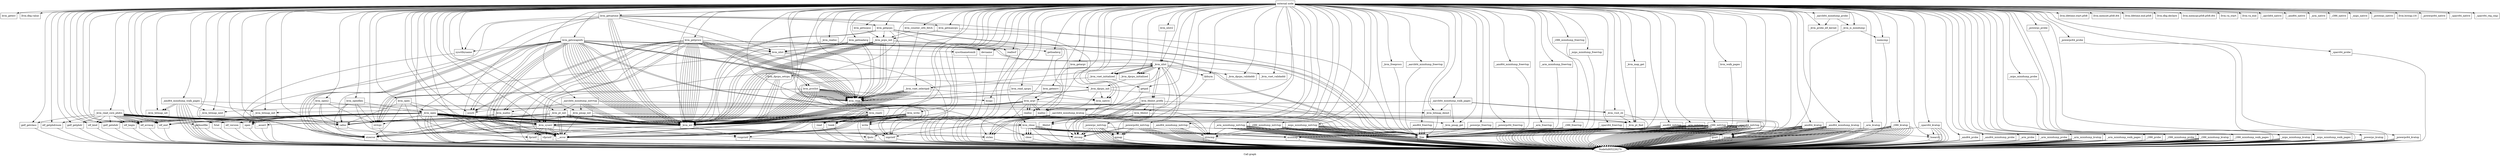 digraph "Call graph" {
	label="Call graph";

	Node0x805226240 [shape=record,label="{external node}"];
	Node0x805226240 -> Node0x8052262d0;
	Node0x805226240 -> Node0x805226330;
	Node0x805226240 -> Node0x805226390;
	Node0x805226240 -> Node0x8052263f0;
	Node0x805226240 -> Node0x805226450;
	Node0x805226240 -> Node0x8052264b0;
	Node0x805226240 -> Node0x805226510;
	Node0x805226240 -> Node0x805226b70;
	Node0x805226240 -> Node0x805226bd0;
	Node0x805226240 -> Node0x8052265d0;
	Node0x805226240 -> Node0x805226630;
	Node0x805226240 -> Node0x8052266f0;
	Node0x805226240 -> Node0x8052267b0;
	Node0x805226240 -> Node0x805226810;
	Node0x805226240 -> Node0x805226870;
	Node0x805226240 -> Node0x8052268d0;
	Node0x805226240 -> Node0x805226930;
	Node0x805226240 -> Node0x805226990;
	Node0x805226240 -> Node0x8052269f0;
	Node0x805226240 -> Node0x805226a50;
	Node0x805226240 -> Node0x805226ab0;
	Node0x805226240 -> Node0x805226b10;
	Node0x805226240 -> Node0x805226d50;
	Node0x805226240 -> Node0x805226c30;
	Node0x805226240 -> Node0x805226c90;
	Node0x805226240 -> Node0x805226cf0;
	Node0x805226240 -> Node0x805226db0;
	Node0x805226240 -> Node0x805226e10;
	Node0x805226240 -> Node0x805226e70;
	Node0x805226240 -> Node0x805226ed0;
	Node0x805226240 -> Node0x805226f90;
	Node0x805226240 -> Node0x805226ff0;
	Node0x805226240 -> Node0x805227050;
	Node0x805226240 -> Node0x8052270b0;
	Node0x805226240 -> Node0x805227110;
	Node0x805226240 -> Node0x805227170;
	Node0x805226240 -> Node0x8052271d0;
	Node0x805226240 -> Node0x805227230;
	Node0x805226240 -> Node0x805227290;
	Node0x805226240 -> Node0x8052272f0;
	Node0x805226240 -> Node0x805227350;
	Node0x805226240 -> Node0x805227470;
	Node0x805226240 -> Node0x8052274d0;
	Node0x805226240 -> Node0x805227530;
	Node0x805226240 -> Node0x805227710;
	Node0x805226240 -> Node0x805227590;
	Node0x805226240 -> Node0x8052275f0;
	Node0x805226240 -> Node0x805227650;
	Node0x805226240 -> Node0x8052276b0;
	Node0x805226240 -> Node0x805227770;
	Node0x805226240 -> Node0x805227410;
	Node0x805226240 -> Node0x805227830;
	Node0x805226240 -> Node0x8052273b0;
	Node0x805226240 -> Node0x805227890;
	Node0x805226240 -> Node0x8052278f0;
	Node0x805226240 -> Node0x8052279b0;
	Node0x805226240 -> Node0x805227a10;
	Node0x805226240 -> Node0x805227a70;
	Node0x805226240 -> Node0x805227ad0;
	Node0x805226240 -> Node0x805226690;
	Node0x805226240 -> Node0x805227c50;
	Node0x805226240 -> Node0x805227b30;
	Node0x805226240 -> Node0x805227b90;
	Node0x805226240 -> Node0x805227bf0;
	Node0x805226240 -> Node0x805227cb0;
	Node0x805226240 -> Node0x805226750;
	Node0x805226240 -> Node0x805227d10;
	Node0x805226240 -> Node0x805227d70;
	Node0x805226240 -> Node0x805227dd0;
	Node0x805226240 -> Node0x805227e30;
	Node0x805226240 -> Node0x805227e90;
	Node0x805226240 -> Node0x805227ef0;
	Node0x805226240 -> Node0x805227f50;
	Node0x805226240 -> Node0x805227fb0;
	Node0x805226240 -> Node0x805228010;
	Node0x805226240 -> Node0x805228070;
	Node0x805226240 -> Node0x8052280d0;
	Node0x805226240 -> Node0x805228130;
	Node0x805226240 -> Node0x805228190;
	Node0x805226240 -> Node0x8052281f0;
	Node0x805226240 -> Node0x805228250;
	Node0x805226240 -> Node0x8052282b0;
	Node0x805226240 -> Node0x805226f30;
	Node0x805226240 -> Node0x805228430;
	Node0x805226240 -> Node0x8052284f0;
	Node0x805226240 -> Node0x805228550;
	Node0x805226240 -> Node0x8052285b0;
	Node0x805226240 -> Node0x805228610;
	Node0x805226240 -> Node0x805228670;
	Node0x805226240 -> Node0x8052286d0;
	Node0x805226240 -> Node0x805228730;
	Node0x805226240 -> Node0x805228790;
	Node0x805226240 -> Node0x805228850;
	Node0x805226240 -> Node0x8052288b0;
	Node0x805226240 -> Node0x805228910;
	Node0x805226240 -> Node0x805228970;
	Node0x805226240 -> Node0x805228a30;
	Node0x805226240 -> Node0x805228a90;
	Node0x805226240 -> Node0x805228af0;
	Node0x805226240 -> Node0x805228370;
	Node0x805226240 -> Node0x805228b50;
	Node0x805226240 -> Node0x805228490;
	Node0x805226240 -> Node0x805228bb0;
	Node0x805226240 -> Node0x805228c10;
	Node0x805226240 -> Node0x805228c70;
	Node0x805226240 -> Node0x805228cd0;
	Node0x805226240 -> Node0x805228d30;
	Node0x805226240 -> Node0x805228d90;
	Node0x805226240 -> Node0x805228df0;
	Node0x805226240 -> Node0x805228e50;
	Node0x805226240 -> Node0x805228eb0;
	Node0x805226240 -> Node0x805228f10;
	Node0x805226240 -> Node0x805228f70;
	Node0x805226240 -> Node0x805228fd0;
	Node0x805226240 -> Node0x80529a030;
	Node0x805226240 -> Node0x80529a090;
	Node0x805226240 -> Node0x80529a0f0;
	Node0x805226240 -> Node0x80529a150;
	Node0x805226240 -> Node0x80529a1b0;
	Node0x805226240 -> Node0x80529a210;
	Node0x805226240 -> Node0x80529a270;
	Node0x805226240 -> Node0x80529a2d0;
	Node0x805226240 -> Node0x80529a330;
	Node0x805226240 -> Node0x80529a390;
	Node0x805226240 -> Node0x80529a3f0;
	Node0x805226240 -> Node0x80529a450;
	Node0x805226240 -> Node0x80529a4b0;
	Node0x805226240 -> Node0x80529a510;
	Node0x805226240 -> Node0x80529a570;
	Node0x805226240 -> Node0x80529a5d0;
	Node0x805226240 -> Node0x80529a630;
	Node0x805226240 -> Node0x80529a690;
	Node0x805226240 -> Node0x80529a6f0;
	Node0x805226240 -> Node0x80529a750;
	Node0x805226240 -> Node0x80529a7b0;
	Node0x805226240 -> Node0x80529a810;
	Node0x805226240 -> Node0x80529a870;
	Node0x805226240 -> Node0x80529a8d0;
	Node0x805226240 -> Node0x80529a930;
	Node0x805226240 -> Node0x80529a990;
	Node0x805226240 -> Node0x80529a9f0;
	Node0x805226240 -> Node0x80529aa50;
	Node0x805226240 -> Node0x80529aab0;
	Node0x805226240 -> Node0x80529ab10;
	Node0x805226240 -> Node0x80529ab70;
	Node0x805226240 -> Node0x80529abd0;
	Node0x805226240 -> Node0x80529ac30;
	Node0x805226240 -> Node0x80529ac90;
	Node0x805226240 -> Node0x80529acf0;
	Node0x805226240 -> Node0x80529ad50;
	Node0x805226240 -> Node0x80529adb0;
	Node0x805226240 -> Node0x80529ae10;
	Node0x805226240 -> Node0x80529ae70;
	Node0x805226240 -> Node0x80529aed0;
	Node0x805226240 -> Node0x80529af30;
	Node0x805226240 -> Node0x80529af90;
	Node0x805226240 -> Node0x80529aff0;
	Node0x805226240 -> Node0x80529b110;
	Node0x805226240 -> Node0x80529b170;
	Node0x805226240 -> Node0x80529b1d0;
	Node0x805226240 -> Node0x80529b230;
	Node0x805226240 -> Node0x80529b0b0;
	Node0x805226240 -> Node0x80529b050;
	Node0x8052262d0 [shape=record,label="{kvm_geterr}"];
	Node0x805226330 [shape=record,label="{llvm.dbg.value}"];
	Node0x805226390 [shape=record,label="{kvm_openfiles}"];
	Node0x805226390 -> Node0x8052263f0;
	Node0x805226390 -> Node0x805226450;
	Node0x805226390 -> Node0x8052264b0;
	Node0x805226390 -> Node0x805226510;
	Node0x805226390 -> Node0x805226570;
	Node0x8052263f0 [shape=record,label="{calloc}"];
	Node0x8052263f0 -> Node0x805226270;
	Node0x805226450 [shape=record,label="{__error}"];
	Node0x805226450 -> Node0x805226270;
	Node0x8052264b0 [shape=record,label="{strerror}"];
	Node0x8052264b0 -> Node0x805226270;
	Node0x805226510 [shape=record,label="{strlcpy}"];
	Node0x805226510 -> Node0x805226270;
	Node0x805226570 [shape=record,label="{_kvm_open}"];
	Node0x805226570 -> Node0x8052265d0;
	Node0x805226570 -> Node0x805226630;
	Node0x805226570 -> Node0x805226690;
	Node0x805226570 -> Node0x805226690;
	Node0x805226570 -> Node0x8052266f0;
	Node0x805226570 -> Node0x805226750;
	Node0x805226570 -> Node0x8052267b0;
	Node0x805226570 -> Node0x805226750;
	Node0x805226570 -> Node0x805226450;
	Node0x805226570 -> Node0x805226750;
	Node0x805226570 -> Node0x805226810;
	Node0x805226570 -> Node0x8052266f0;
	Node0x805226570 -> Node0x805226810;
	Node0x805226570 -> Node0x8052266f0;
	Node0x805226570 -> Node0x805226750;
	Node0x805226570 -> Node0x8052266f0;
	Node0x805226570 -> Node0x805226750;
	Node0x805226570 -> Node0x805226870;
	Node0x805226570 -> Node0x805226690;
	Node0x805226570 -> Node0x8052268d0;
	Node0x805226570 -> Node0x805226930;
	Node0x805226570 -> Node0x805226690;
	Node0x805226570 -> Node0x805226990;
	Node0x805226570 -> Node0x805226690;
	Node0x805226570 -> Node0x8052269f0;
	Node0x805226570 -> Node0x805226930;
	Node0x805226570 -> Node0x805226690;
	Node0x805226570 -> Node0x805226a50;
	Node0x805226570 -> Node0x805226a50;
	Node0x805226570 -> Node0x805226690;
	Node0x805226570 -> Node0x805226ab0;
	Node0x805226570 -> Node0x805226ab0;
	Node0x805226570 -> Node0x805226270;
	Node0x805226570 -> Node0x805226690;
	Node0x805226570 -> Node0x805226270;
	Node0x805226570 -> Node0x805226690;
	Node0x805226570 -> Node0x805226270;
	Node0x805226570 -> Node0x805226510;
	Node0x805226570 -> Node0x805226b10;
	Node0x805226b70 [shape=record,label="{llvm.lifetime.start.p0i8}"];
	Node0x805226bd0 [shape=record,label="{llvm.memset.p0i8.i64}"];
	Node0x8052265d0 [shape=record,label="{getbootfile}"];
	Node0x8052265d0 -> Node0x805226270;
	Node0x805226630 [shape=record,label="{strlen}"];
	Node0x805226630 -> Node0x805226270;
	Node0x8052266f0 [shape=record,label="{open}"];
	Node0x8052266f0 -> Node0x805226270;
	Node0x8052267b0 [shape=record,label="{fstat}"];
	Node0x8052267b0 -> Node0x805226270;
	Node0x805226810 [shape=record,label="{strcmp}"];
	Node0x805226810 -> Node0x805226270;
	Node0x805226870 [shape=record,label="{elf_version}"];
	Node0x805226870 -> Node0x805226270;
	Node0x8052268d0 [shape=record,label="{elf_begin}"];
	Node0x8052268d0 -> Node0x805226270;
	Node0x805226930 [shape=record,label="{elf_errmsg}"];
	Node0x805226930 -> Node0x805226270;
	Node0x805226990 [shape=record,label="{elf_kind}"];
	Node0x805226990 -> Node0x805226270;
	Node0x8052269f0 [shape=record,label="{gelf_getehdr}"];
	Node0x8052269f0 -> Node0x805226270;
	Node0x805226a50 [shape=record,label="{elf_end}"];
	Node0x805226a50 -> Node0x805226270;
	Node0x805226ab0 [shape=record,label="{strncmp}"];
	Node0x805226ab0 -> Node0x805226270;
	Node0x805226b10 [shape=record,label="{kvm_close}"];
	Node0x805226b10 -> Node0x805226450;
	Node0x805226b10 -> Node0x805226270;
	Node0x805226b10 -> Node0x805226c30;
	Node0x805226b10 -> Node0x805226c30;
	Node0x805226b10 -> Node0x805226c30;
	Node0x805226b10 -> Node0x805226c90;
	Node0x805226b10 -> Node0x805226c90;
	Node0x805226b10 -> Node0x805226c90;
	Node0x805226b10 -> Node0x805226c90;
	Node0x805226b10 -> Node0x805226c90;
	Node0x805226b10 -> Node0x805226c90;
	Node0x805226b10 -> Node0x805226cf0;
	Node0x805226b10 -> Node0x805226c90;
	Node0x805226d50 [shape=record,label="{llvm.lifetime.end.p0i8}"];
	Node0x805226c30 [shape=record,label="{close}"];
	Node0x805226c30 -> Node0x805226270;
	Node0x805226c90 [shape=record,label="{free}"];
	Node0x805226c90 -> Node0x805226270;
	Node0x805226cf0 [shape=record,label="{munmap}"];
	Node0x805226cf0 -> Node0x805226270;
	Node0x805226db0 [shape=record,label="{kvm_open}"];
	Node0x805226db0 -> Node0x8052263f0;
	Node0x805226db0 -> Node0x805226450;
	Node0x805226db0 -> Node0x8052264b0;
	Node0x805226db0 -> Node0x805226e10;
	Node0x805226db0 -> Node0x805226570;
	Node0x805226e10 [shape=record,label="{fprintf}"];
	Node0x805226e10 -> Node0x805226270;
	Node0x805226e70 [shape=record,label="{kvm_open2}"];
	Node0x805226e70 -> Node0x8052263f0;
	Node0x805226e70 -> Node0x805226450;
	Node0x805226e70 -> Node0x8052264b0;
	Node0x805226e70 -> Node0x805226510;
	Node0x805226e70 -> Node0x805226570;
	Node0x805226ed0 [shape=record,label="{kvm_nlist2}"];
	Node0x805226ed0 -> Node0x805226f30;
	Node0x805226f90 [shape=record,label="{kvm_nlist}"];
	Node0x805226f90 -> Node0x805226270;
	Node0x805226f90 -> Node0x805226690;
	Node0x805226f90 -> Node0x8052263f0;
	Node0x805226f90 -> Node0x805226f30;
	Node0x805226ff0 [shape=record,label="{kvm_native}"];
	Node0x805226ff0 -> Node0x805226270;
	Node0x8052277d0 [shape=record,label="{_kvm_pcpu_init}"];
	Node0x8052277d0 -> Node0x805226f90;
	Node0x8052277d0 -> Node0x805226690;
	Node0x8052277d0 -> Node0x805226690;
	Node0x8052277d0 -> Node0x805227050;
	Node0x8052277d0 -> Node0x805226690;
	Node0x8052277d0 -> Node0x805226690;
	Node0x8052277d0 -> Node0x805227050;
	Node0x8052277d0 -> Node0x805226690;
	Node0x8052277d0 -> Node0x805227830;
	Node0x8052277d0 -> Node0x805226690;
	Node0x8052277d0 -> Node0x805227050;
	Node0x8052277d0 -> Node0x805226690;
	Node0x8052277d0 -> Node0x805226c90;
	Node0x805227050 [shape=record,label="{kvm_read}"];
	Node0x805227050 -> Node0x8052270b0;
	Node0x8052270b0 [shape=record,label="{kvm_read2}"];
	Node0x8052270b0 -> Node0x805226450;
	Node0x8052270b0 -> Node0x805227110;
	Node0x8052270b0 -> Node0x805226450;
	Node0x8052270b0 -> Node0x805226690;
	Node0x8052270b0 -> Node0x805227170;
	Node0x8052270b0 -> Node0x805226750;
	Node0x8052270b0 -> Node0x805226690;
	Node0x8052270b0 -> Node0x805226270;
	Node0x8052270b0 -> Node0x805226450;
	Node0x8052270b0 -> Node0x805227110;
	Node0x8052270b0 -> Node0x805226450;
	Node0x8052270b0 -> Node0x805226750;
	Node0x8052270b0 -> Node0x805227170;
	Node0x8052270b0 -> Node0x805226750;
	Node0x805227110 [shape=record,label="{lseek}"];
	Node0x805227110 -> Node0x805226270;
	Node0x805227170 [shape=record,label="{read}"];
	Node0x805227170 -> Node0x805226270;
	Node0x8052271d0 [shape=record,label="{kvm_write}"];
	Node0x8052271d0 -> Node0x805226690;
	Node0x8052271d0 -> Node0x805226450;
	Node0x8052271d0 -> Node0x805227110;
	Node0x8052271d0 -> Node0x805226450;
	Node0x8052271d0 -> Node0x805226690;
	Node0x8052271d0 -> Node0x805227230;
	Node0x8052271d0 -> Node0x805226750;
	Node0x8052271d0 -> Node0x805226690;
	Node0x8052271d0 -> Node0x805226270;
	Node0x8052271d0 -> Node0x805226450;
	Node0x8052271d0 -> Node0x805227110;
	Node0x8052271d0 -> Node0x805226450;
	Node0x8052271d0 -> Node0x805226750;
	Node0x8052271d0 -> Node0x805227230;
	Node0x8052271d0 -> Node0x805226750;
	Node0x805227230 [shape=record,label="{write}"];
	Node0x805227230 -> Node0x805226270;
	Node0x805227290 [shape=record,label="{kvm_walk_pages}"];
	Node0x805227290 -> Node0x805226270;
	Node0x8052272f0 [shape=record,label="{kvm_getcptime}"];
	Node0x8052272f0 -> Node0x805227350;
	Node0x8052272f0 -> Node0x805226450;
	Node0x8052272f0 -> Node0x8052264b0;
	Node0x8052272f0 -> Node0x805226690;
	Node0x8052272f0 -> Node0x805226690;
	Node0x8052272f0 -> Node0x805226270;
	Node0x8052272f0 -> Node0x805226690;
	Node0x8052272f0 -> Node0x805226f90;
	Node0x8052272f0 -> Node0x805227050;
	Node0x8052272f0 -> Node0x805226690;
	Node0x8052272f0 -> Node0x8052273b0;
	Node0x8052272f0 -> Node0x805227410;
	Node0x8052272f0 -> Node0x805226c90;
	Node0x805227350 [shape=record,label="{sysctlbyname}"];
	Node0x805227350 -> Node0x805226270;
	Node0x805227470 [shape=record,label="{kvm_getloadavg}"];
	Node0x805227470 -> Node0x8052274d0;
	Node0x805227470 -> Node0x805226270;
	Node0x805227470 -> Node0x805226690;
	Node0x805227470 -> Node0x805226f90;
	Node0x805227470 -> Node0x805226690;
	Node0x805227470 -> Node0x805227050;
	Node0x805227470 -> Node0x805226690;
	Node0x805227470 -> Node0x805227050;
	Node0x8052274d0 [shape=record,label="{getloadavg}"];
	Node0x8052274d0 -> Node0x805226270;
	Node0x805227530 [shape=record,label="{kvm_getswapinfo}"];
	Node0x805227530 -> Node0x805227350;
	Node0x805227530 -> Node0x805226450;
	Node0x805227530 -> Node0x8052264b0;
	Node0x805227530 -> Node0x805226690;
	Node0x805227530 -> Node0x805226690;
	Node0x805227530 -> Node0x805227590;
	Node0x805227530 -> Node0x805226450;
	Node0x805227530 -> Node0x8052264b0;
	Node0x805227530 -> Node0x805226690;
	Node0x805227530 -> Node0x8052275f0;
	Node0x805227530 -> Node0x805226450;
	Node0x805227530 -> Node0x805226450;
	Node0x805227530 -> Node0x8052264b0;
	Node0x805227530 -> Node0x805226690;
	Node0x805227530 -> Node0x805226690;
	Node0x805227530 -> Node0x805226690;
	Node0x805227530 -> Node0x805226510;
	Node0x805227530 -> Node0x805227650;
	Node0x805227530 -> Node0x8052276b0;
	Node0x805227530 -> Node0x8052275f0;
	Node0x805227530 -> Node0x805226270;
	Node0x805227530 -> Node0x805226690;
	Node0x805227530 -> Node0x805226f90;
	Node0x805227530 -> Node0x805226690;
	Node0x805227530 -> Node0x805226690;
	Node0x805227530 -> Node0x805227050;
	Node0x805227530 -> Node0x805226690;
	Node0x805227530 -> Node0x805227050;
	Node0x805227530 -> Node0x805226690;
	Node0x805227530 -> Node0x805227050;
	Node0x805227530 -> Node0x805226690;
	Node0x805227530 -> Node0x805226510;
	Node0x805227530 -> Node0x805227650;
	Node0x805227530 -> Node0x8052276b0;
	Node0x805227710 [shape=record,label="{llvm.dbg.declare}"];
	Node0x805227590 [shape=record,label="{sysctlnametomib}"];
	Node0x805227590 -> Node0x805226270;
	Node0x8052275f0 [shape=record,label="{sysctl}"];
	Node0x8052275f0 -> Node0x805226270;
	Node0x805227650 [shape=record,label="{devname}"];
	Node0x805227650 -> Node0x805226270;
	Node0x8052276b0 [shape=record,label="{snprintf}"];
	Node0x8052276b0 -> Node0x805226270;
	Node0x805227770 [shape=record,label="{llvm.memcpy.p0i8.p0i8.i64}"];
	Node0x805227410 [shape=record,label="{kvm_getpcpu}"];
	Node0x805227410 -> Node0x805226c90;
	Node0x805227410 -> Node0x8052277d0;
	Node0x805227410 -> Node0x805227830;
	Node0x805227410 -> Node0x805226690;
	Node0x805227410 -> Node0x805227050;
	Node0x805227410 -> Node0x805226690;
	Node0x805227410 -> Node0x805226c90;
	Node0x805227830 [shape=record,label="{malloc}"];
	Node0x805227830 -> Node0x805226270;
	Node0x8052273b0 [shape=record,label="{kvm_getmaxcpu}"];
	Node0x8052273b0 -> Node0x805226c90;
	Node0x8052273b0 -> Node0x8052277d0;
	Node0x805227890 [shape=record,label="{kvm_getncpus}"];
	Node0x805227890 -> Node0x8052277d0;
	Node0x8052278f0 [shape=record,label="{_kvm_dpcpu_initialized}"];
	Node0x8052278f0 -> Node0x805227950;
	Node0x805227950 [shape=record,label="{_kvm_dpcpu_init}"];
	Node0x805227950 -> Node0x805226ff0;
	Node0x805227950 -> Node0x805226f30;
	Node0x805227950 -> Node0x805227050;
	Node0x805227950 -> Node0x805227830;
	Node0x805227950 -> Node0x805227050;
	Node0x805227950 -> Node0x805226c90;
	Node0x8052279b0 [shape=record,label="{_kvm_dpcpu_validaddr}"];
	Node0x805227a10 [shape=record,label="{kvm_dpcpu_setcpu}"];
	Node0x805227a10 -> Node0x805227950;
	Node0x805227a10 -> Node0x805226690;
	Node0x805227a10 -> Node0x805226690;
	Node0x805227a10 -> Node0x805226690;
	Node0x805227a10 -> Node0x805226690;
	Node0x805227a70 [shape=record,label="{kvm_read_zpcpu}"];
	Node0x805227a70 -> Node0x805226ff0;
	Node0x805227a70 -> Node0x805227050;
	Node0x805227ad0 [shape=record,label="{kvm_counter_u64_fetch}"];
	Node0x805227ad0 -> Node0x8052277d0;
	Node0x805227ad0 -> Node0x805226ff0;
	Node0x805227ad0 -> Node0x805227050;
	Node0x805226690 [shape=record,label="{_kvm_err}"];
	Node0x805226690 -> Node0x805226e10;
	Node0x805226690 -> Node0x805227b30;
	Node0x805226690 -> Node0x805227b90;
	Node0x805226690 -> Node0x805227bf0;
	Node0x805227c50 [shape=record,label="{llvm.va_start}"];
	Node0x805227b30 [shape=record,label="{vfprintf}"];
	Node0x805227b30 -> Node0x805226270;
	Node0x805227b90 [shape=record,label="{fputc}"];
	Node0x805227b90 -> Node0x805226270;
	Node0x805227bf0 [shape=record,label="{vsnprintf}"];
	Node0x805227bf0 -> Node0x805226270;
	Node0x805227cb0 [shape=record,label="{llvm.va_end}"];
	Node0x805226750 [shape=record,label="{_kvm_syserr}"];
	Node0x805226750 -> Node0x805226e10;
	Node0x805226750 -> Node0x805227b30;
	Node0x805226750 -> Node0x805226450;
	Node0x805226750 -> Node0x8052264b0;
	Node0x805226750 -> Node0x805226e10;
	Node0x805226750 -> Node0x805227bf0;
	Node0x805226750 -> Node0x805226630;
	Node0x805226750 -> Node0x805226450;
	Node0x805226750 -> Node0x8052264b0;
	Node0x805226750 -> Node0x8052276b0;
	Node0x805227d10 [shape=record,label="{_kvm_malloc}"];
	Node0x805227d10 -> Node0x8052263f0;
	Node0x805227d10 -> Node0x805226450;
	Node0x805227d10 -> Node0x8052264b0;
	Node0x805227d10 -> Node0x805226690;
	Node0x805227d70 [shape=record,label="{_kvm_probe_elf_kernel}"];
	Node0x805227dd0 [shape=record,label="{_kvm_is_minidump}"];
	Node0x805227dd0 -> Node0x805227e30;
	Node0x805227dd0 -> Node0x805227e90;
	Node0x805227e30 [shape=record,label="{pread}"];
	Node0x805227e30 -> Node0x805226270;
	Node0x805227e90 [shape=record,label="{memcmp}"];
	Node0x805227e90 -> Node0x805226270;
	Node0x805227ef0 [shape=record,label="{_kvm_read_core_phdrs}"];
	Node0x805227ef0 -> Node0x8052268d0;
	Node0x805227ef0 -> Node0x805226930;
	Node0x805227ef0 -> Node0x805226690;
	Node0x805227ef0 -> Node0x805226990;
	Node0x805227ef0 -> Node0x805226690;
	Node0x805227ef0 -> Node0x805227f50;
	Node0x805227ef0 -> Node0x805226690;
	Node0x805227ef0 -> Node0x8052269f0;
	Node0x805227ef0 -> Node0x805226930;
	Node0x805227ef0 -> Node0x805226690;
	Node0x805227ef0 -> Node0x805226690;
	Node0x805227ef0 -> Node0x805226690;
	Node0x805227ef0 -> Node0x805227fb0;
	Node0x805227ef0 -> Node0x805226930;
	Node0x805227ef0 -> Node0x805226690;
	Node0x805227ef0 -> Node0x8052263f0;
	Node0x805227ef0 -> Node0x805226690;
	Node0x805227ef0 -> Node0x805228010;
	Node0x805227ef0 -> Node0x805226c90;
	Node0x805227ef0 -> Node0x805226930;
	Node0x805227ef0 -> Node0x805226690;
	Node0x805227ef0 -> Node0x805226a50;
	Node0x805227ef0 -> Node0x805226a50;
	Node0x805227f50 [shape=record,label="{gelf_getclass}"];
	Node0x805227f50 -> Node0x805226270;
	Node0x805227fb0 [shape=record,label="{elf_getphdrnum}"];
	Node0x805227fb0 -> Node0x805226270;
	Node0x805228010 [shape=record,label="{gelf_getphdr}"];
	Node0x805228010 -> Node0x805226270;
	Node0x805228070 [shape=record,label="{_kvm_pmap_get}"];
	Node0x8052280d0 [shape=record,label="{_kvm_map_get}"];
	Node0x8052280d0 -> Node0x805228130;
	Node0x805228130 [shape=record,label="{_kvm_pt_find}"];
	Node0x805228190 [shape=record,label="{_kvm_pt_init}"];
	Node0x805228190 -> Node0x8052263f0;
	Node0x805228190 -> Node0x805226450;
	Node0x805228190 -> Node0x8052264b0;
	Node0x805228190 -> Node0x805226690;
	Node0x805228190 -> Node0x805226690;
	Node0x805228190 -> Node0x805227e30;
	Node0x805228190 -> Node0x805226690;
	Node0x805228190 -> Node0x8052263f0;
	Node0x805228190 -> Node0x805226690;
	Node0x805228190 -> Node0x8052281f0;
	Node0x805228190 -> Node0x805228250;
	Node0x805228190 -> Node0x805226450;
	Node0x805228190 -> Node0x8052264b0;
	Node0x805228190 -> Node0x805226690;
	Node0x8052281f0 [shape=record,label="{__assert}"];
	Node0x8052281f0 -> Node0x805226270;
	Node0x805228250 [shape=record,label="{mmap}"];
	Node0x805228250 -> Node0x805226270;
	Node0x8052282b0 [shape=record,label="{_kvm_pmap_init}"];
	Node0x8052282b0 -> Node0x8052263f0;
	Node0x8052282b0 -> Node0x805226450;
	Node0x8052282b0 -> Node0x8052264b0;
	Node0x8052282b0 -> Node0x805226690;
	Node0x8052282b0 -> Node0x805226690;
	Node0x8052282b0 -> Node0x805227e30;
	Node0x8052282b0 -> Node0x805226690;
	Node0x805226f30 [shape=record,label="{_kvm_nlist}"];
	Node0x805226f30 -> Node0x805228310;
	Node0x805226f30 -> Node0x805228370;
	Node0x805226f30 -> Node0x8052283d0;
	Node0x805226f30 -> Node0x8052278f0;
	Node0x805226f30 -> Node0x8052283d0;
	Node0x805226f30 -> Node0x8052276b0;
	Node0x805226f30 -> Node0x805228430;
	Node0x805226f30 -> Node0x805228370;
	Node0x805226f30 -> Node0x805226810;
	Node0x805226f30 -> Node0x805228490;
	Node0x805226f30 -> Node0x8052278f0;
	Node0x805226f30 -> Node0x805226810;
	Node0x805226f30 -> Node0x8052279b0;
	Node0x805226f30 -> Node0x805228370;
	Node0x805226f30 -> Node0x8052278f0;
	Node0x805226f30 -> Node0x805226750;
	Node0x805228310 [shape=record,label="{kvm_fdnlist}"];
	Node0x805228310 -> Node0x8052263f0;
	Node0x805228310 -> Node0x8052284f0;
	Node0x805228310 -> Node0x8052284f0;
	Node0x805228310 -> Node0x805226c90;
	Node0x805228310 -> Node0x805226270;
	Node0x8052283d0 [shape=record,label="{kvm_fdnlist_prefix}"];
	Node0x8052283d0 -> Node0x805226630;
	Node0x8052283d0 -> Node0x805226630;
	Node0x8052283d0 -> Node0x805227830;
	Node0x8052283d0 -> Node0x8052276b0;
	Node0x8052283d0 -> Node0x805228310;
	Node0x8052283d0 -> Node0x805226630;
	Node0x8052283d0 -> Node0x805226810;
	Node0x8052283d0 -> Node0x805226270;
	Node0x8052283d0 -> Node0x805226c90;
	Node0x805228430 [shape=record,label="{kldsym}"];
	Node0x805228430 -> Node0x805226270;
	Node0x8052284f0 [shape=record,label="{__fdnlist}"];
	Node0x8052284f0 -> Node0x805226270;
	Node0x805228550 [shape=record,label="{_kvm_bitmap_init}"];
	Node0x805228550 -> Node0x8052263f0;
	Node0x8052285b0 [shape=record,label="{_kvm_bitmap_set}"];
	Node0x805228610 [shape=record,label="{_kvm_bitmap_next}"];
	Node0x805228670 [shape=record,label="{_kvm_bitmap_deinit}"];
	Node0x805228670 -> Node0x805226c90;
	Node0x8052286d0 [shape=record,label="{_kvm_visit_cb}"];
	Node0x8052286d0 -> Node0x805228130;
	Node0x8052286d0 -> Node0x805226270;
	Node0x805228730 [shape=record,label="{kvm_getprocs}"];
	Node0x805228730 -> Node0x805226c90;
	Node0x805228730 -> Node0x8052275f0;
	Node0x805228730 -> Node0x805226750;
	Node0x805228730 -> Node0x805228790;
	Node0x805228730 -> Node0x805226690;
	Node0x805228730 -> Node0x8052275f0;
	Node0x805228730 -> Node0x805226450;
	Node0x805228730 -> Node0x805226750;
	Node0x805228730 -> Node0x805226690;
	Node0x805228730 -> Node0x805227d10;
	Node0x805228730 -> Node0x805226270;
	Node0x805228730 -> Node0x805226690;
	Node0x805228730 -> Node0x805226f90;
	Node0x805228730 -> Node0x805226690;
	Node0x805228730 -> Node0x805227050;
	Node0x805228730 -> Node0x805226690;
	Node0x805228730 -> Node0x805227050;
	Node0x805228730 -> Node0x805226690;
	Node0x805228730 -> Node0x805227050;
	Node0x805228730 -> Node0x805226690;
	Node0x805228730 -> Node0x805227050;
	Node0x805228730 -> Node0x805226690;
	Node0x805228730 -> Node0x805227d10;
	Node0x805228730 -> Node0x805227050;
	Node0x805228730 -> Node0x805226690;
	Node0x805228730 -> Node0x8052287f0;
	Node0x805228730 -> Node0x805227050;
	Node0x805228730 -> Node0x805226690;
	Node0x805228730 -> Node0x8052287f0;
	Node0x805228730 -> Node0x805226c90;
	Node0x805228790 [shape=record,label="{reallocf}"];
	Node0x805228790 -> Node0x805226270;
	Node0x8052287f0 [shape=record,label="{kvm_proclist}"];
	Node0x8052287f0 -> Node0x805227050;
	Node0x8052287f0 -> Node0x805226690;
	Node0x8052287f0 -> Node0x805227050;
	Node0x8052287f0 -> Node0x805226690;
	Node0x8052287f0 -> Node0x805227050;
	Node0x8052287f0 -> Node0x805227050;
	Node0x8052287f0 -> Node0x805227050;
	Node0x8052287f0 -> Node0x805226690;
	Node0x8052287f0 -> Node0x805227050;
	Node0x8052287f0 -> Node0x805226690;
	Node0x8052287f0 -> Node0x805227050;
	Node0x8052287f0 -> Node0x805226690;
	Node0x8052287f0 -> Node0x805227050;
	Node0x8052287f0 -> Node0x805226690;
	Node0x8052287f0 -> Node0x805227050;
	Node0x8052287f0 -> Node0x805226690;
	Node0x8052287f0 -> Node0x805227050;
	Node0x8052287f0 -> Node0x805226690;
	Node0x8052287f0 -> Node0x805227050;
	Node0x8052287f0 -> Node0x805226690;
	Node0x8052287f0 -> Node0x805227050;
	Node0x8052287f0 -> Node0x805226690;
	Node0x8052287f0 -> Node0x805227050;
	Node0x8052287f0 -> Node0x805226690;
	Node0x8052287f0 -> Node0x805227050;
	Node0x8052287f0 -> Node0x805227050;
	Node0x8052287f0 -> Node0x805226510;
	Node0x8052287f0 -> Node0x805227050;
	Node0x8052287f0 -> Node0x805227050;
	Node0x8052287f0 -> Node0x805226510;
	Node0x8052287f0 -> Node0x805227050;
	Node0x8052287f0 -> Node0x805226510;
	Node0x8052287f0 -> Node0x805228850;
	Node0x805228850 [shape=record,label="{bcopy}"];
	Node0x805228850 -> Node0x805226270;
	Node0x8052288b0 [shape=record,label="{_kvm_realloc}"];
	Node0x8052288b0 -> Node0x805228790;
	Node0x8052288b0 -> Node0x805226690;
	Node0x805228910 [shape=record,label="{_kvm_freeprocs}"];
	Node0x805228910 -> Node0x805226c90;
	Node0x805228970 [shape=record,label="{kvm_getargv}"];
	Node0x805228970 -> Node0x8052289d0;
	Node0x8052289d0 [shape=record,label="{kvm_argv}"];
	Node0x8052289d0 -> Node0x805226690;
	Node0x8052289d0 -> Node0x805227830;
	Node0x8052289d0 -> Node0x805226690;
	Node0x8052289d0 -> Node0x805227830;
	Node0x8052289d0 -> Node0x805226c90;
	Node0x8052289d0 -> Node0x805226690;
	Node0x8052289d0 -> Node0x805228a30;
	Node0x8052289d0 -> Node0x8052275f0;
	Node0x8052289d0 -> Node0x805226450;
	Node0x8052289d0 -> Node0x805226450;
	Node0x8052289d0 -> Node0x805226630;
	Node0x8052289d0 -> Node0x805228a30;
	Node0x805228a30 [shape=record,label="{realloc}"];
	Node0x805228a30 -> Node0x805226270;
	Node0x805228a90 [shape=record,label="{kvm_getenvv}"];
	Node0x805228a90 -> Node0x8052289d0;
	Node0x805228af0 [shape=record,label="{_kvm_vnet_selectpid}"];
	Node0x805228af0 -> Node0x805226ff0;
	Node0x805228af0 -> Node0x805226f30;
	Node0x805228af0 -> Node0x805227050;
	Node0x805228af0 -> Node0x805226690;
	Node0x805228af0 -> Node0x805227050;
	Node0x805228af0 -> Node0x805226690;
	Node0x805228af0 -> Node0x805226690;
	Node0x805228af0 -> Node0x805227050;
	Node0x805228af0 -> Node0x805226690;
	Node0x805228af0 -> Node0x805226690;
	Node0x805228af0 -> Node0x805227050;
	Node0x805228af0 -> Node0x805226690;
	Node0x805228af0 -> Node0x805226690;
	Node0x805228af0 -> Node0x805227050;
	Node0x805228af0 -> Node0x805226690;
	Node0x805228af0 -> Node0x805226690;
	Node0x805228370 [shape=record,label="{_kvm_vnet_initialized}"];
	Node0x805228370 -> Node0x805228b50;
	Node0x805228370 -> Node0x805228af0;
	Node0x805228b50 [shape=record,label="{getpid}"];
	Node0x805228b50 -> Node0x805226270;
	Node0x805228490 [shape=record,label="{_kvm_vnet_validaddr}"];
	Node0x805228bb0 [shape=record,label="{_aarch64_minidump_probe}"];
	Node0x805228bb0 -> Node0x805227d70;
	Node0x805228bb0 -> Node0x805227dd0;
	Node0x805228c10 [shape=record,label="{_aarch64_minidump_initvtop}"];
	Node0x805228c10 -> Node0x805227d10;
	Node0x805228c10 -> Node0x805226690;
	Node0x805228c10 -> Node0x805227e30;
	Node0x805228c10 -> Node0x805226690;
	Node0x805228c10 -> Node0x805226ab0;
	Node0x805228c10 -> Node0x805226690;
	Node0x805228c10 -> Node0x805226690;
	Node0x805228c10 -> Node0x805228190;
	Node0x805228c10 -> Node0x8052282b0;
	Node0x805228c70 [shape=record,label="{_aarch64_minidump_freevtop}"];
	Node0x805228c70 -> Node0x805226c90;
	Node0x805228cd0 [shape=record,label="{_aarch64_minidump_kvatop}"];
	Node0x805228cd0 -> Node0x805226690;
	Node0x805228cd0 -> Node0x805228130;
	Node0x805228cd0 -> Node0x805226690;
	Node0x805228cd0 -> Node0x805228070;
	Node0x805228cd0 -> Node0x805226690;
	Node0x805228cd0 -> Node0x805228130;
	Node0x805228cd0 -> Node0x805226690;
	Node0x805228cd0 -> Node0x805226690;
	Node0x805228cd0 -> Node0x805226690;
	Node0x805228d30 [shape=record,label="{_aarch64_native}"];
	Node0x805228d90 [shape=record,label="{_aarch64_minidump_walk_pages}"];
	Node0x805228d90 -> Node0x805228550;
	Node0x805228d90 -> Node0x805228070;
	Node0x805228d90 -> Node0x8052286d0;
	Node0x805228d90 -> Node0x805228610;
	Node0x805228d90 -> Node0x8052286d0;
	Node0x805228d90 -> Node0x805228670;
	Node0x805228df0 [shape=record,label="{_amd64_probe}"];
	Node0x805228df0 -> Node0x805226270;
	Node0x805228df0 -> Node0x805226270;
	Node0x805228e50 [shape=record,label="{_amd64_initvtop}"];
	Node0x805228e50 -> Node0x805226270;
	Node0x805228e50 -> Node0x805226270;
	Node0x805228e50 -> Node0x805226270;
	Node0x805228e50 -> Node0x805226270;
	Node0x805228e50 -> Node0x805226270;
	Node0x805228e50 -> Node0x805226270;
	Node0x805228e50 -> Node0x805226270;
	Node0x805228e50 -> Node0x805226270;
	Node0x805228e50 -> Node0x805226270;
	Node0x805228e50 -> Node0x805226270;
	Node0x805228e50 -> Node0x805226270;
	Node0x805228e50 -> Node0x805226270;
	Node0x805228e50 -> Node0x805226270;
	Node0x805228e50 -> Node0x805226c90;
	Node0x805228eb0 [shape=record,label="{_amd64_freevtop}"];
	Node0x805228eb0 -> Node0x805226c90;
	Node0x805228eb0 -> Node0x805226c90;
	Node0x805228eb0 -> Node0x805226c90;
	Node0x805228f10 [shape=record,label="{_amd64_kvatop}"];
	Node0x805228f10 -> Node0x805226270;
	Node0x805228f10 -> Node0x805226270;
	Node0x805228f10 -> Node0x805226270;
	Node0x805228f10 -> Node0x805226270;
	Node0x805228f10 -> Node0x805227e30;
	Node0x805228f10 -> Node0x805226270;
	Node0x805228f10 -> Node0x805226270;
	Node0x805228f10 -> Node0x805226270;
	Node0x805228f10 -> Node0x805226270;
	Node0x805228f10 -> Node0x805227e30;
	Node0x805228f10 -> Node0x805226270;
	Node0x805228f10 -> Node0x805226270;
	Node0x805228f10 -> Node0x805226270;
	Node0x805228f10 -> Node0x805226270;
	Node0x805228f10 -> Node0x805227e30;
	Node0x805228f10 -> Node0x805226270;
	Node0x805228f10 -> Node0x805226270;
	Node0x805228f10 -> Node0x805226270;
	Node0x805228f10 -> Node0x805226270;
	Node0x805228f70 [shape=record,label="{_amd64_native}"];
	Node0x805228fd0 [shape=record,label="{_amd64_minidump_probe}"];
	Node0x805228fd0 -> Node0x805226270;
	Node0x805228fd0 -> Node0x805226270;
	Node0x80529a030 [shape=record,label="{_amd64_minidump_initvtop}"];
	Node0x80529a030 -> Node0x805226270;
	Node0x80529a030 -> Node0x805226270;
	Node0x80529a030 -> Node0x805227e30;
	Node0x80529a030 -> Node0x805226270;
	Node0x80529a030 -> Node0x805226ab0;
	Node0x80529a030 -> Node0x805226270;
	Node0x80529a030 -> Node0x805226270;
	Node0x80529a030 -> Node0x805226270;
	Node0x80529a030 -> Node0x805226270;
	Node0x80529a090 [shape=record,label="{_amd64_minidump_freevtop}"];
	Node0x80529a090 -> Node0x805226c90;
	Node0x80529a0f0 [shape=record,label="{_amd64_minidump_kvatop}"];
	Node0x80529a0f0 -> Node0x805226270;
	Node0x80529a0f0 -> Node0x805226270;
	Node0x80529a0f0 -> Node0x805226270;
	Node0x80529a0f0 -> Node0x805226270;
	Node0x80529a0f0 -> Node0x805226270;
	Node0x80529a0f0 -> Node0x805226270;
	Node0x80529a0f0 -> Node0x805226270;
	Node0x80529a0f0 -> Node0x805226270;
	Node0x80529a0f0 -> Node0x805226270;
	Node0x80529a0f0 -> Node0x805226270;
	Node0x80529a0f0 -> Node0x805226270;
	Node0x80529a0f0 -> Node0x805226270;
	Node0x80529a0f0 -> Node0x805226270;
	Node0x80529a0f0 -> Node0x805227e30;
	Node0x80529a0f0 -> Node0x805226270;
	Node0x80529a0f0 -> Node0x805226270;
	Node0x80529a0f0 -> Node0x805226270;
	Node0x80529a0f0 -> Node0x805226270;
	Node0x80529a0f0 -> Node0x805226270;
	Node0x80529a0f0 -> Node0x805226270;
	Node0x80529a0f0 -> Node0x805226270;
	Node0x80529a0f0 -> Node0x805226270;
	Node0x80529a150 [shape=record,label="{_amd64_minidump_walk_pages}"];
	Node0x80529a150 -> Node0x805228550;
	Node0x80529a150 -> Node0x805226270;
	Node0x80529a150 -> Node0x805226270;
	Node0x80529a150 -> Node0x805226270;
	Node0x80529a150 -> Node0x8052285b0;
	Node0x80529a150 -> Node0x805226270;
	Node0x80529a150 -> Node0x8052285b0;
	Node0x80529a150 -> Node0x805226270;
	Node0x80529a150 -> Node0x805228610;
	Node0x80529a150 -> Node0x805226270;
	Node0x80529a150 -> Node0x805228670;
	Node0x80529a1b0 [shape=record,label="{_arm_probe}"];
	Node0x80529a1b0 -> Node0x805226270;
	Node0x80529a1b0 -> Node0x805226270;
	Node0x80529a210 [shape=record,label="{_arm_initvtop}"];
	Node0x80529a210 -> Node0x805226270;
	Node0x80529a210 -> Node0x805226270;
	Node0x80529a210 -> Node0x805226270;
	Node0x80529a210 -> Node0x805226270;
	Node0x80529a210 -> Node0x805226270;
	Node0x80529a210 -> Node0x805226270;
	Node0x80529a210 -> Node0x805226270;
	Node0x80529a210 -> Node0x805226270;
	Node0x80529a210 -> Node0x805226270;
	Node0x80529a210 -> Node0x805226270;
	Node0x80529a210 -> Node0x805226270;
	Node0x80529a210 -> Node0x805226270;
	Node0x80529a210 -> Node0x805226270;
	Node0x80529a210 -> Node0x805226270;
	Node0x80529a210 -> Node0x805226270;
	Node0x80529a210 -> Node0x805226270;
	Node0x80529a210 -> Node0x805226c90;
	Node0x80529a270 [shape=record,label="{_arm_freevtop}"];
	Node0x80529a270 -> Node0x805226c90;
	Node0x80529a270 -> Node0x805226c90;
	Node0x80529a2d0 [shape=record,label="{_arm_kvatop}"];
	Node0x80529a2d0 -> Node0x805226270;
	Node0x80529a2d0 -> Node0x805227e30;
	Node0x80529a2d0 -> Node0x805226270;
	Node0x80529a2d0 -> Node0x805226270;
	Node0x80529a2d0 -> Node0x805226270;
	Node0x80529a330 [shape=record,label="{_arm_native}"];
	Node0x80529a390 [shape=record,label="{_arm_minidump_probe}"];
	Node0x80529a390 -> Node0x805226270;
	Node0x80529a390 -> Node0x805226270;
	Node0x80529a3f0 [shape=record,label="{_arm_minidump_initvtop}"];
	Node0x80529a3f0 -> Node0x805226270;
	Node0x80529a3f0 -> Node0x805226270;
	Node0x80529a3f0 -> Node0x805227e30;
	Node0x80529a3f0 -> Node0x805226270;
	Node0x80529a3f0 -> Node0x805226ab0;
	Node0x80529a3f0 -> Node0x805226270;
	Node0x80529a3f0 -> Node0x805226270;
	Node0x80529a3f0 -> Node0x805226270;
	Node0x80529a3f0 -> Node0x805226270;
	Node0x80529a3f0 -> Node0x805226270;
	Node0x80529a3f0 -> Node0x805226270;
	Node0x80529a3f0 -> Node0x805226270;
	Node0x80529a3f0 -> Node0x805226270;
	Node0x80529a3f0 -> Node0x805226270;
	Node0x80529a3f0 -> Node0x805226270;
	Node0x80529a3f0 -> Node0x805226270;
	Node0x80529a450 [shape=record,label="{_arm_minidump_freevtop}"];
	Node0x80529a450 -> Node0x805226c90;
	Node0x80529a4b0 [shape=record,label="{_arm_minidump_kvatop}"];
	Node0x80529a4b0 -> Node0x805226270;
	Node0x80529a4b0 -> Node0x805226270;
	Node0x80529a4b0 -> Node0x805226270;
	Node0x80529a4b0 -> Node0x805226270;
	Node0x80529a4b0 -> Node0x805226270;
	Node0x80529a4b0 -> Node0x805226270;
	Node0x80529a4b0 -> Node0x805226270;
	Node0x80529a4b0 -> Node0x805226270;
	Node0x80529a4b0 -> Node0x805226270;
	Node0x80529a510 [shape=record,label="{_arm_minidump_walk_pages}"];
	Node0x80529a510 -> Node0x805226270;
	Node0x80529a510 -> Node0x805226270;
	Node0x80529a510 -> Node0x805226270;
	Node0x80529a570 [shape=record,label="{_i386_probe}"];
	Node0x80529a570 -> Node0x805226270;
	Node0x80529a570 -> Node0x805226270;
	Node0x80529a5d0 [shape=record,label="{_i386_initvtop}"];
	Node0x80529a5d0 -> Node0x805226270;
	Node0x80529a5d0 -> Node0x805226270;
	Node0x80529a5d0 -> Node0x805226270;
	Node0x80529a5d0 -> Node0x805226270;
	Node0x80529a5d0 -> Node0x805226270;
	Node0x80529a5d0 -> Node0x805226270;
	Node0x80529a5d0 -> Node0x805226270;
	Node0x80529a5d0 -> Node0x805226270;
	Node0x80529a5d0 -> Node0x805226270;
	Node0x80529a5d0 -> Node0x805226270;
	Node0x80529a5d0 -> Node0x805226270;
	Node0x80529a5d0 -> Node0x805226270;
	Node0x80529a5d0 -> Node0x805226270;
	Node0x80529a5d0 -> Node0x805226c90;
	Node0x80529a5d0 -> Node0x805226270;
	Node0x80529a5d0 -> Node0x805226270;
	Node0x80529a5d0 -> Node0x805226c90;
	Node0x80529a5d0 -> Node0x805226270;
	Node0x80529a5d0 -> Node0x805226270;
	Node0x80529a5d0 -> Node0x805226270;
	Node0x80529a5d0 -> Node0x805226270;
	Node0x80529a5d0 -> Node0x805226270;
	Node0x80529a5d0 -> Node0x805226270;
	Node0x80529a5d0 -> Node0x805226270;
	Node0x80529a5d0 -> Node0x805226270;
	Node0x80529a5d0 -> Node0x805226270;
	Node0x80529a5d0 -> Node0x805226270;
	Node0x80529a5d0 -> Node0x805226270;
	Node0x80529a5d0 -> Node0x805226270;
	Node0x80529a5d0 -> Node0x805226270;
	Node0x80529a630 [shape=record,label="{_i386_freevtop}"];
	Node0x80529a630 -> Node0x805226c90;
	Node0x80529a630 -> Node0x805226c90;
	Node0x80529a630 -> Node0x805226c90;
	Node0x80529a690 [shape=record,label="{_i386_kvatop}"];
	Node0x80529a690 -> Node0x805226270;
	Node0x80529a690 -> Node0x805226270;
	Node0x80529a690 -> Node0x805226270;
	Node0x80529a690 -> Node0x805226270;
	Node0x80529a690 -> Node0x805226270;
	Node0x80529a690 -> Node0x805227e30;
	Node0x80529a690 -> Node0x805226270;
	Node0x80529a690 -> Node0x805226270;
	Node0x80529a690 -> Node0x805226270;
	Node0x80529a690 -> Node0x805226270;
	Node0x80529a690 -> Node0x805226270;
	Node0x80529a690 -> Node0x805226270;
	Node0x80529a690 -> Node0x805226270;
	Node0x80529a690 -> Node0x805226270;
	Node0x80529a690 -> Node0x805227e30;
	Node0x80529a690 -> Node0x805226270;
	Node0x80529a690 -> Node0x805226270;
	Node0x80529a690 -> Node0x805226270;
	Node0x80529a690 -> Node0x805226270;
	Node0x80529a6f0 [shape=record,label="{_i386_native}"];
	Node0x80529a750 [shape=record,label="{_i386_minidump_probe}"];
	Node0x80529a750 -> Node0x805226270;
	Node0x80529a750 -> Node0x805226270;
	Node0x80529a7b0 [shape=record,label="{_i386_minidump_initvtop}"];
	Node0x80529a7b0 -> Node0x805226270;
	Node0x80529a7b0 -> Node0x805226270;
	Node0x80529a7b0 -> Node0x805227e30;
	Node0x80529a7b0 -> Node0x805226270;
	Node0x80529a7b0 -> Node0x805226ab0;
	Node0x80529a7b0 -> Node0x805226270;
	Node0x80529a7b0 -> Node0x805226270;
	Node0x80529a7b0 -> Node0x805226270;
	Node0x80529a7b0 -> Node0x805226270;
	Node0x80529a810 [shape=record,label="{_i386_minidump_freevtop}"];
	Node0x80529a810 -> Node0x805226c90;
	Node0x80529a870 [shape=record,label="{_i386_minidump_kvatop}"];
	Node0x80529a870 -> Node0x805226270;
	Node0x80529a870 -> Node0x805226270;
	Node0x80529a870 -> Node0x805226270;
	Node0x80529a870 -> Node0x805226270;
	Node0x80529a870 -> Node0x805226270;
	Node0x80529a870 -> Node0x805226270;
	Node0x80529a870 -> Node0x805226270;
	Node0x80529a870 -> Node0x805226270;
	Node0x80529a870 -> Node0x805226270;
	Node0x80529a870 -> Node0x805226270;
	Node0x80529a870 -> Node0x805226270;
	Node0x80529a870 -> Node0x805226270;
	Node0x80529a870 -> Node0x805226270;
	Node0x80529a8d0 [shape=record,label="{_i386_minidump_walk_pages}"];
	Node0x80529a8d0 -> Node0x805226270;
	Node0x80529a8d0 -> Node0x805226270;
	Node0x80529a8d0 -> Node0x805226270;
	Node0x80529a930 [shape=record,label="{_mips_minidump_probe}"];
	Node0x80529a930 -> Node0x805226270;
	Node0x80529a990 [shape=record,label="{_mips_minidump_initvtop}"];
	Node0x80529a990 -> Node0x805226270;
	Node0x80529a990 -> Node0x805226270;
	Node0x80529a990 -> Node0x805227e30;
	Node0x80529a990 -> Node0x805226270;
	Node0x80529a990 -> Node0x805226ab0;
	Node0x80529a990 -> Node0x805226270;
	Node0x80529a990 -> Node0x805226270;
	Node0x80529a990 -> Node0x805226270;
	Node0x80529a990 -> Node0x805226270;
	Node0x80529a990 -> Node0x805226270;
	Node0x80529a990 -> Node0x805226270;
	Node0x80529a990 -> Node0x805226270;
	Node0x80529a990 -> Node0x805226270;
	Node0x80529a990 -> Node0x805226270;
	Node0x80529a990 -> Node0x805226270;
	Node0x80529a990 -> Node0x805226270;
	Node0x80529a9f0 [shape=record,label="{_mips_minidump_freevtop}"];
	Node0x80529a9f0 -> Node0x805226c90;
	Node0x80529aa50 [shape=record,label="{_mips_minidump_kvatop}"];
	Node0x80529aa50 -> Node0x805226270;
	Node0x80529aa50 -> Node0x805226270;
	Node0x80529aa50 -> Node0x805226270;
	Node0x80529aa50 -> Node0x805226270;
	Node0x80529aa50 -> Node0x805226270;
	Node0x80529aa50 -> Node0x805226270;
	Node0x80529aa50 -> Node0x805226270;
	Node0x80529aa50 -> Node0x805226270;
	Node0x80529aa50 -> Node0x805226270;
	Node0x80529aa50 -> Node0x805226270;
	Node0x80529aab0 [shape=record,label="{_mips_native}"];
	Node0x80529ab10 [shape=record,label="{_mips_minidump_walk_pages}"];
	Node0x80529ab10 -> Node0x805226270;
	Node0x80529ab10 -> Node0x805226270;
	Node0x80529ab10 -> Node0x805226270;
	Node0x80529ab10 -> Node0x805226270;
	Node0x80529ab10 -> Node0x805226270;
	Node0x80529ab70 [shape=record,label="{_powerpc_probe}"];
	Node0x80529ab70 -> Node0x805226270;
	Node0x80529abd0 [shape=record,label="{_powerpc_initvtop}"];
	Node0x80529abd0 -> Node0x805226270;
	Node0x80529abd0 -> Node0x805228250;
	Node0x80529abd0 -> Node0x805226270;
	Node0x80529abd0 -> Node0x805226810;
	Node0x80529abd0 -> Node0x805226810;
	Node0x80529abd0 -> Node0x805226270;
	Node0x80529abd0 -> Node0x805226cf0;
	Node0x80529abd0 -> Node0x805228250;
	Node0x80529abd0 -> Node0x805226270;
	Node0x80529abd0 -> Node0x805226270;
	Node0x80529abd0 -> Node0x805226270;
	Node0x80529ac30 [shape=record,label="{_powerpc_freevtop}"];
	Node0x80529ac30 -> Node0x805226cf0;
	Node0x80529ac30 -> Node0x805226c90;
	Node0x80529ac90 [shape=record,label="{_powerpc_kvatop}"];
	Node0x80529ac90 -> Node0x805226270;
	Node0x80529ac90 -> Node0x805226270;
	Node0x80529ac90 -> Node0x805226270;
	Node0x80529ac90 -> Node0x805226270;
	Node0x80529ac90 -> Node0x805226270;
	Node0x80529acf0 [shape=record,label="{_powerpc_native}"];
	Node0x80529ad50 [shape=record,label="{llvm.bswap.i16}"];
	Node0x80529adb0 [shape=record,label="{_powerpc64_probe}"];
	Node0x80529adb0 -> Node0x805226270;
	Node0x80529ae10 [shape=record,label="{_powerpc64_initvtop}"];
	Node0x80529ae10 -> Node0x805226270;
	Node0x80529ae10 -> Node0x805228250;
	Node0x80529ae10 -> Node0x805226270;
	Node0x80529ae10 -> Node0x805226810;
	Node0x80529ae10 -> Node0x805226810;
	Node0x80529ae10 -> Node0x805226270;
	Node0x80529ae10 -> Node0x805226cf0;
	Node0x80529ae10 -> Node0x805228250;
	Node0x80529ae10 -> Node0x805226270;
	Node0x80529ae10 -> Node0x805226270;
	Node0x80529ae10 -> Node0x805226270;
	Node0x80529ae70 [shape=record,label="{_powerpc64_freevtop}"];
	Node0x80529ae70 -> Node0x805226cf0;
	Node0x80529ae70 -> Node0x805226c90;
	Node0x80529aed0 [shape=record,label="{_powerpc64_kvatop}"];
	Node0x80529aed0 -> Node0x805226270;
	Node0x80529aed0 -> Node0x805226270;
	Node0x80529aed0 -> Node0x805226270;
	Node0x80529aed0 -> Node0x805226270;
	Node0x80529aed0 -> Node0x805226270;
	Node0x80529aed0 -> Node0x805226270;
	Node0x80529aed0 -> Node0x805226270;
	Node0x80529af30 [shape=record,label="{_powerpc64_native}"];
	Node0x80529af90 [shape=record,label="{_sparc64_probe}"];
	Node0x80529af90 -> Node0x805226270;
	Node0x80529aff0 [shape=record,label="{_sparc64_initvtop}"];
	Node0x80529aff0 -> Node0x805226270;
	Node0x80529aff0 -> Node0x805226270;
	Node0x80529aff0 -> Node0x805227e30;
	Node0x80529aff0 -> Node0x805226270;
	Node0x80529aff0 -> Node0x805226270;
	Node0x80529aff0 -> Node0x805226270;
	Node0x80529aff0 -> Node0x805226270;
	Node0x80529aff0 -> Node0x805226270;
	Node0x80529aff0 -> Node0x805226270;
	Node0x80529aff0 -> Node0x805226270;
	Node0x80529aff0 -> Node0x805226270;
	Node0x80529aff0 -> Node0x805227e30;
	Node0x80529aff0 -> Node0x805226270;
	Node0x80529aff0 -> Node0x805226270;
	Node0x80529aff0 -> Node0x805226270;
	Node0x80529aff0 -> Node0x805226270;
	Node0x80529aff0 -> Node0x80529b050;
	Node0x80529aff0 -> Node0x80529b0b0;
	Node0x80529aff0 -> Node0x805226270;
	Node0x80529aff0 -> Node0x805226c90;
	Node0x80529aff0 -> Node0x805226c90;
	Node0x80529b110 [shape=record,label="{_sparc64_freevtop}"];
	Node0x80529b110 -> Node0x805226c90;
	Node0x80529b110 -> Node0x805226c90;
	Node0x80529b170 [shape=record,label="{_sparc64_kvatop}"];
	Node0x80529b170 -> Node0x805227e30;
	Node0x80529b170 -> Node0x805226270;
	Node0x80529b170 -> Node0x805226270;
	Node0x80529b170 -> Node0x805226270;
	Node0x80529b170 -> Node0x80529b0b0;
	Node0x80529b170 -> Node0x805226270;
	Node0x80529b1d0 [shape=record,label="{_sparc64_native}"];
	Node0x80529b230 [shape=record,label="{_sparc64_reg_cmp}"];
	Node0x80529b0b0 [shape=record,label="{bsearch}"];
	Node0x80529b0b0 -> Node0x805226270;
	Node0x80529b050 [shape=record,label="{qsort}"];
	Node0x80529b050 -> Node0x805226270;
}
